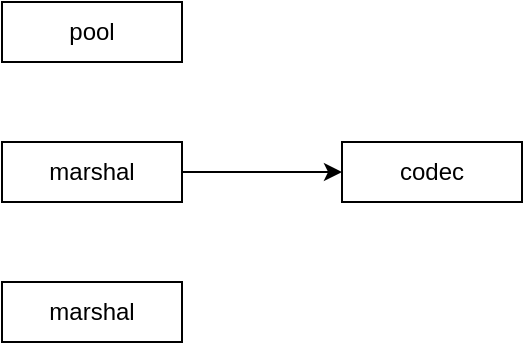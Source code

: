 <mxfile version="18.2.1" type="github">
  <diagram id="PEpKxM539Ny3untU5odz" name="Page-1">
    <mxGraphModel dx="1422" dy="762" grid="1" gridSize="10" guides="1" tooltips="1" connect="1" arrows="1" fold="1" page="1" pageScale="1" pageWidth="827" pageHeight="1169" math="0" shadow="0">
      <root>
        <mxCell id="0" />
        <mxCell id="1" parent="0" />
        <mxCell id="N_55csjl1Kdppv9eJYga-1" value="pool" style="rounded=0;whiteSpace=wrap;html=1;" vertex="1" parent="1">
          <mxGeometry x="130" y="110" width="90" height="30" as="geometry" />
        </mxCell>
        <mxCell id="N_55csjl1Kdppv9eJYga-4" value="" style="edgeStyle=orthogonalEdgeStyle;rounded=0;orthogonalLoop=1;jettySize=auto;html=1;" edge="1" parent="1" source="N_55csjl1Kdppv9eJYga-2" target="N_55csjl1Kdppv9eJYga-3">
          <mxGeometry relative="1" as="geometry" />
        </mxCell>
        <mxCell id="N_55csjl1Kdppv9eJYga-2" value="marshal" style="rounded=0;whiteSpace=wrap;html=1;" vertex="1" parent="1">
          <mxGeometry x="130" y="180" width="90" height="30" as="geometry" />
        </mxCell>
        <mxCell id="N_55csjl1Kdppv9eJYga-3" value="codec" style="rounded=0;whiteSpace=wrap;html=1;" vertex="1" parent="1">
          <mxGeometry x="300" y="180" width="90" height="30" as="geometry" />
        </mxCell>
        <mxCell id="N_55csjl1Kdppv9eJYga-5" value="marshal" style="rounded=0;whiteSpace=wrap;html=1;" vertex="1" parent="1">
          <mxGeometry x="130" y="250" width="90" height="30" as="geometry" />
        </mxCell>
      </root>
    </mxGraphModel>
  </diagram>
</mxfile>
